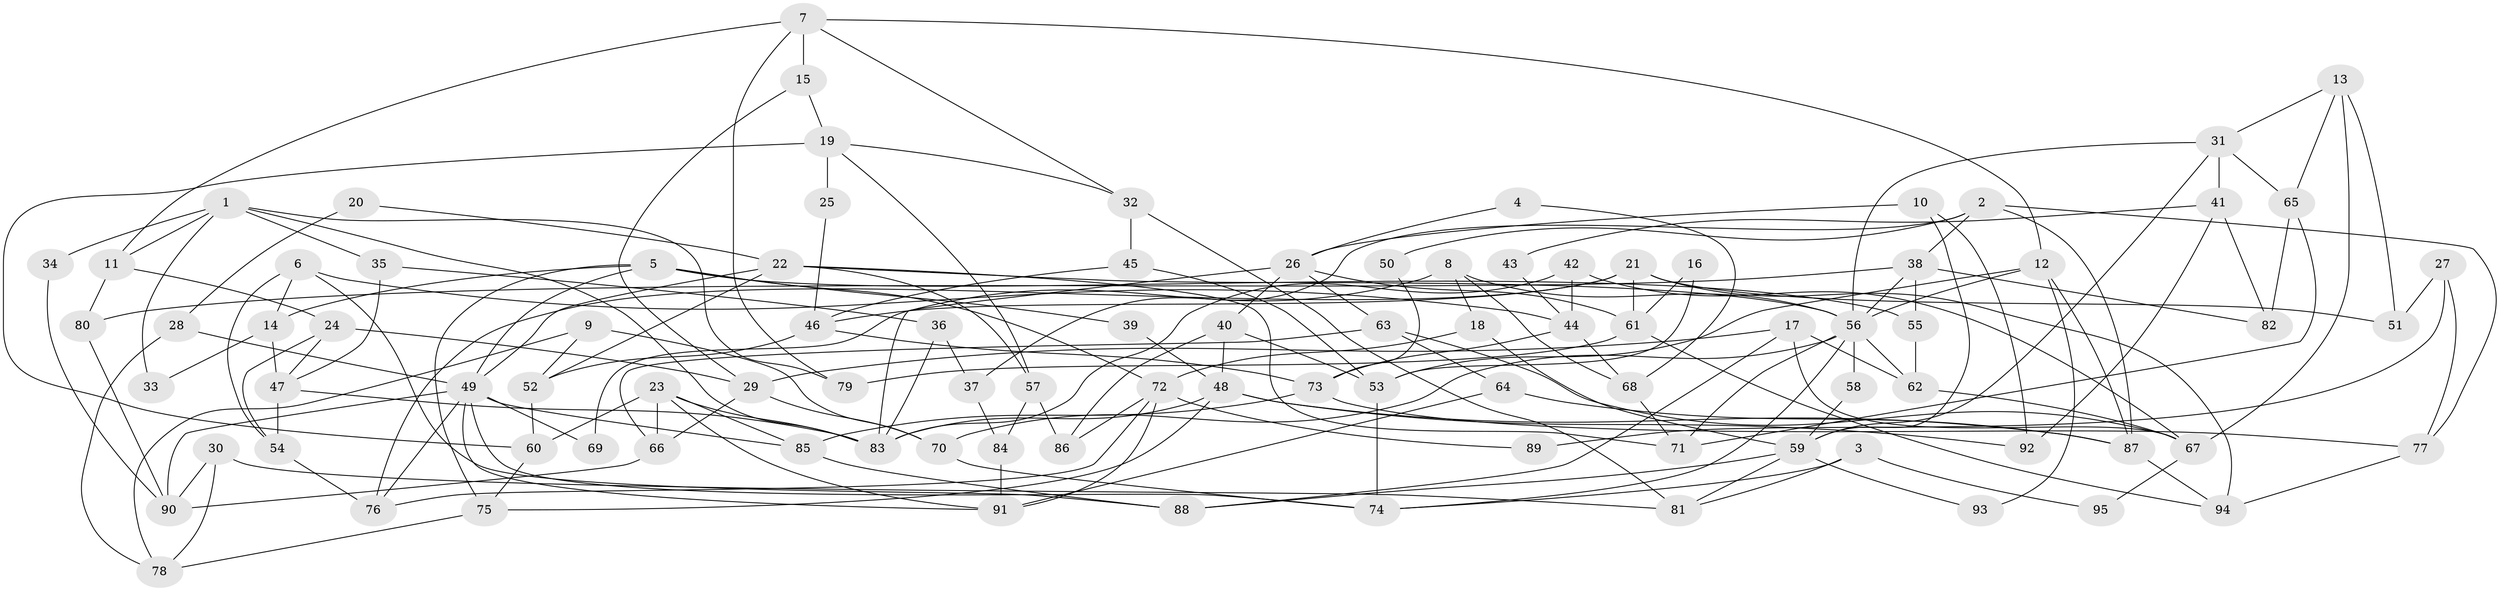 // coarse degree distribution, {6: 0.1694915254237288, 4: 0.15254237288135594, 3: 0.2033898305084746, 5: 0.23728813559322035, 12: 0.01694915254237288, 8: 0.03389830508474576, 7: 0.06779661016949153, 2: 0.06779661016949153, 11: 0.01694915254237288, 10: 0.01694915254237288, 9: 0.01694915254237288}
// Generated by graph-tools (version 1.1) at 2025/24/03/03/25 07:24:01]
// undirected, 95 vertices, 190 edges
graph export_dot {
graph [start="1"]
  node [color=gray90,style=filled];
  1;
  2;
  3;
  4;
  5;
  6;
  7;
  8;
  9;
  10;
  11;
  12;
  13;
  14;
  15;
  16;
  17;
  18;
  19;
  20;
  21;
  22;
  23;
  24;
  25;
  26;
  27;
  28;
  29;
  30;
  31;
  32;
  33;
  34;
  35;
  36;
  37;
  38;
  39;
  40;
  41;
  42;
  43;
  44;
  45;
  46;
  47;
  48;
  49;
  50;
  51;
  52;
  53;
  54;
  55;
  56;
  57;
  58;
  59;
  60;
  61;
  62;
  63;
  64;
  65;
  66;
  67;
  68;
  69;
  70;
  71;
  72;
  73;
  74;
  75;
  76;
  77;
  78;
  79;
  80;
  81;
  82;
  83;
  84;
  85;
  86;
  87;
  88;
  89;
  90;
  91;
  92;
  93;
  94;
  95;
  1 -- 11;
  1 -- 83;
  1 -- 33;
  1 -- 34;
  1 -- 35;
  1 -- 79;
  2 -- 77;
  2 -- 38;
  2 -- 37;
  2 -- 50;
  2 -- 87;
  3 -- 81;
  3 -- 74;
  3 -- 95;
  4 -- 68;
  4 -- 26;
  5 -- 55;
  5 -- 49;
  5 -- 14;
  5 -- 39;
  5 -- 72;
  5 -- 75;
  6 -- 14;
  6 -- 54;
  6 -- 44;
  6 -- 88;
  7 -- 32;
  7 -- 79;
  7 -- 11;
  7 -- 12;
  7 -- 15;
  8 -- 68;
  8 -- 18;
  8 -- 56;
  8 -- 69;
  9 -- 52;
  9 -- 70;
  9 -- 78;
  10 -- 59;
  10 -- 26;
  10 -- 92;
  11 -- 24;
  11 -- 80;
  12 -- 56;
  12 -- 53;
  12 -- 87;
  12 -- 93;
  13 -- 31;
  13 -- 67;
  13 -- 51;
  13 -- 65;
  14 -- 47;
  14 -- 33;
  15 -- 29;
  15 -- 19;
  16 -- 61;
  16 -- 53;
  17 -- 62;
  17 -- 67;
  17 -- 29;
  17 -- 88;
  18 -- 59;
  18 -- 72;
  19 -- 57;
  19 -- 25;
  19 -- 32;
  19 -- 60;
  20 -- 22;
  20 -- 28;
  21 -- 76;
  21 -- 94;
  21 -- 46;
  21 -- 51;
  21 -- 61;
  22 -- 49;
  22 -- 71;
  22 -- 52;
  22 -- 56;
  22 -- 57;
  23 -- 83;
  23 -- 60;
  23 -- 66;
  23 -- 85;
  23 -- 91;
  24 -- 54;
  24 -- 29;
  24 -- 47;
  25 -- 46;
  26 -- 40;
  26 -- 83;
  26 -- 61;
  26 -- 63;
  27 -- 51;
  27 -- 77;
  27 -- 89;
  28 -- 49;
  28 -- 78;
  29 -- 66;
  29 -- 70;
  30 -- 90;
  30 -- 81;
  30 -- 78;
  31 -- 56;
  31 -- 41;
  31 -- 59;
  31 -- 65;
  32 -- 45;
  32 -- 81;
  34 -- 90;
  35 -- 47;
  35 -- 36;
  36 -- 37;
  36 -- 83;
  37 -- 84;
  38 -- 80;
  38 -- 56;
  38 -- 55;
  38 -- 82;
  39 -- 48;
  40 -- 48;
  40 -- 53;
  40 -- 86;
  41 -- 82;
  41 -- 92;
  41 -- 43;
  42 -- 83;
  42 -- 44;
  42 -- 67;
  43 -- 44;
  44 -- 73;
  44 -- 68;
  45 -- 53;
  45 -- 46;
  46 -- 52;
  46 -- 73;
  47 -- 83;
  47 -- 54;
  48 -- 87;
  48 -- 75;
  48 -- 83;
  48 -- 92;
  49 -- 85;
  49 -- 74;
  49 -- 69;
  49 -- 76;
  49 -- 90;
  49 -- 91;
  50 -- 73;
  52 -- 60;
  53 -- 74;
  54 -- 76;
  55 -- 62;
  56 -- 58;
  56 -- 62;
  56 -- 70;
  56 -- 71;
  56 -- 74;
  57 -- 86;
  57 -- 84;
  58 -- 59;
  59 -- 88;
  59 -- 81;
  59 -- 93;
  60 -- 75;
  61 -- 79;
  61 -- 94;
  62 -- 67;
  63 -- 64;
  63 -- 66;
  63 -- 67;
  64 -- 87;
  64 -- 91;
  65 -- 71;
  65 -- 82;
  66 -- 90;
  67 -- 95;
  68 -- 71;
  70 -- 74;
  72 -- 91;
  72 -- 76;
  72 -- 86;
  72 -- 89;
  73 -- 85;
  73 -- 77;
  75 -- 78;
  77 -- 94;
  80 -- 90;
  84 -- 91;
  85 -- 88;
  87 -- 94;
}
